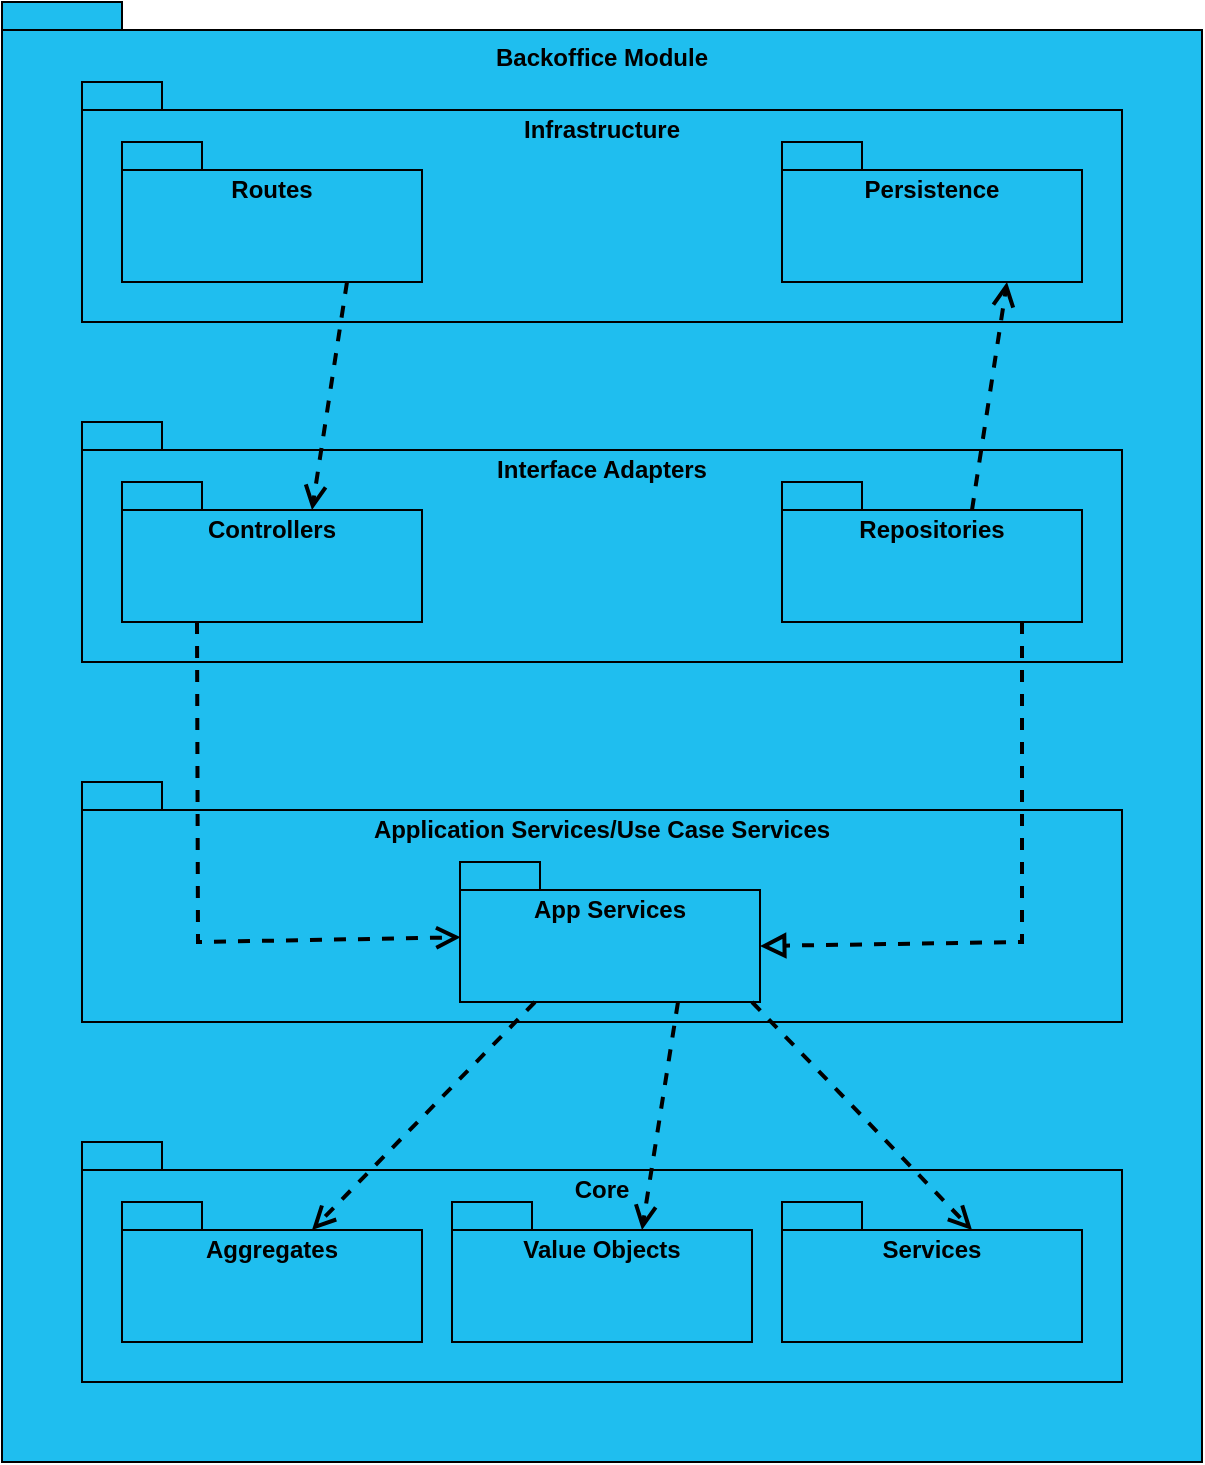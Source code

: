 <mxfile version="24.7.17">
  <diagram name="Página-1" id="QPl9WyZFM_iJYOrDJMh2">
    <mxGraphModel dx="1227" dy="740" grid="1" gridSize="10" guides="1" tooltips="1" connect="1" arrows="1" fold="1" page="1" pageScale="1" pageWidth="827" pageHeight="1169" math="0" shadow="0">
      <root>
        <mxCell id="0" />
        <mxCell id="1" parent="0" />
        <mxCell id="qyjCEof3dOT9JNBMNOEm-1" value="Backoffice Module" style="shape=folder;fontStyle=1;spacingTop=10;tabWidth=40;tabHeight=14;tabPosition=left;html=1;whiteSpace=wrap;fillColor=#1FBEEF;labelPosition=center;verticalLabelPosition=top;align=center;verticalAlign=bottom;spacing=-35;" vertex="1" parent="1">
          <mxGeometry x="110" width="600" height="730" as="geometry" />
        </mxCell>
        <mxCell id="qyjCEof3dOT9JNBMNOEm-2" value="Infrastructure" style="shape=folder;fontStyle=1;spacingTop=10;tabWidth=40;tabHeight=14;tabPosition=left;html=1;whiteSpace=wrap;fillColor=#1FBEEF;labelPosition=center;verticalLabelPosition=top;align=center;verticalAlign=bottom;spacing=-31;" vertex="1" parent="1">
          <mxGeometry x="150" y="40" width="520" height="120" as="geometry" />
        </mxCell>
        <mxCell id="qyjCEof3dOT9JNBMNOEm-3" value="Routes" style="shape=folder;fontStyle=1;spacingTop=10;tabWidth=40;tabHeight=14;tabPosition=left;html=1;whiteSpace=wrap;fillColor=#1FBEEF;labelPosition=center;verticalLabelPosition=top;align=center;verticalAlign=bottom;spacing=-31;" vertex="1" parent="1">
          <mxGeometry x="170" y="70" width="150" height="70" as="geometry" />
        </mxCell>
        <mxCell id="qyjCEof3dOT9JNBMNOEm-4" value="Persistence" style="shape=folder;fontStyle=1;spacingTop=10;tabWidth=40;tabHeight=14;tabPosition=left;html=1;whiteSpace=wrap;fillColor=#1FBEEF;labelPosition=center;verticalLabelPosition=top;align=center;verticalAlign=bottom;spacing=-31;" vertex="1" parent="1">
          <mxGeometry x="500" y="70" width="150" height="70" as="geometry" />
        </mxCell>
        <mxCell id="qyjCEof3dOT9JNBMNOEm-5" value="Interface Adapters" style="shape=folder;fontStyle=1;spacingTop=10;tabWidth=40;tabHeight=14;tabPosition=left;html=1;whiteSpace=wrap;fillColor=#1FBEEF;labelPosition=center;verticalLabelPosition=top;align=center;verticalAlign=bottom;spacing=-31;" vertex="1" parent="1">
          <mxGeometry x="150" y="210" width="520" height="120" as="geometry" />
        </mxCell>
        <mxCell id="qyjCEof3dOT9JNBMNOEm-6" value="Application Services/Use Case Services" style="shape=folder;fontStyle=1;spacingTop=10;tabWidth=40;tabHeight=14;tabPosition=left;html=1;whiteSpace=wrap;fillColor=#1FBEEF;labelPosition=center;verticalLabelPosition=top;align=center;verticalAlign=bottom;spacing=-31;" vertex="1" parent="1">
          <mxGeometry x="150" y="390" width="520" height="120" as="geometry" />
        </mxCell>
        <mxCell id="qyjCEof3dOT9JNBMNOEm-7" value="&lt;span style=&quot;background-color: initial;&quot;&gt;Core&lt;/span&gt;" style="shape=folder;fontStyle=1;spacingTop=10;tabWidth=40;tabHeight=14;tabPosition=left;html=1;whiteSpace=wrap;fillColor=#1FBEEF;labelPosition=center;verticalLabelPosition=top;align=center;verticalAlign=bottom;spacing=-31;" vertex="1" parent="1">
          <mxGeometry x="150" y="570" width="520" height="120" as="geometry" />
        </mxCell>
        <mxCell id="qyjCEof3dOT9JNBMNOEm-8" value="Controllers" style="shape=folder;fontStyle=1;spacingTop=10;tabWidth=40;tabHeight=14;tabPosition=left;html=1;whiteSpace=wrap;fillColor=#1FBEEF;labelPosition=center;verticalLabelPosition=top;align=center;verticalAlign=bottom;spacing=-31;" vertex="1" parent="1">
          <mxGeometry x="170" y="240" width="150" height="70" as="geometry" />
        </mxCell>
        <mxCell id="qyjCEof3dOT9JNBMNOEm-9" value="Repositories" style="shape=folder;fontStyle=1;spacingTop=10;tabWidth=40;tabHeight=14;tabPosition=left;html=1;whiteSpace=wrap;fillColor=#1FBEEF;labelPosition=center;verticalLabelPosition=top;align=center;verticalAlign=bottom;spacing=-31;" vertex="1" parent="1">
          <mxGeometry x="500" y="240" width="150" height="70" as="geometry" />
        </mxCell>
        <mxCell id="qyjCEof3dOT9JNBMNOEm-10" value="App Services" style="shape=folder;fontStyle=1;spacingTop=10;tabWidth=40;tabHeight=14;tabPosition=left;html=1;whiteSpace=wrap;fillColor=#1FBEEF;labelPosition=center;verticalLabelPosition=top;align=center;verticalAlign=bottom;spacing=-31;" vertex="1" parent="1">
          <mxGeometry x="339" y="430" width="150" height="70" as="geometry" />
        </mxCell>
        <mxCell id="qyjCEof3dOT9JNBMNOEm-11" value="Aggregates" style="shape=folder;fontStyle=1;spacingTop=10;tabWidth=40;tabHeight=14;tabPosition=left;html=1;whiteSpace=wrap;fillColor=#1FBEEF;labelPosition=center;verticalLabelPosition=top;align=center;verticalAlign=bottom;spacing=-31;" vertex="1" parent="1">
          <mxGeometry x="170" y="600" width="150" height="70" as="geometry" />
        </mxCell>
        <mxCell id="qyjCEof3dOT9JNBMNOEm-12" value="Services" style="shape=folder;fontStyle=1;spacingTop=10;tabWidth=40;tabHeight=14;tabPosition=left;html=1;whiteSpace=wrap;fillColor=#1FBEEF;labelPosition=center;verticalLabelPosition=top;align=center;verticalAlign=bottom;spacing=-31;" vertex="1" parent="1">
          <mxGeometry x="500" y="600" width="150" height="70" as="geometry" />
        </mxCell>
        <mxCell id="qyjCEof3dOT9JNBMNOEm-13" value="Value Objects" style="shape=folder;fontStyle=1;spacingTop=10;tabWidth=40;tabHeight=14;tabPosition=left;html=1;whiteSpace=wrap;fillColor=#1FBEEF;labelPosition=center;verticalLabelPosition=top;align=center;verticalAlign=bottom;spacing=-31;" vertex="1" parent="1">
          <mxGeometry x="335" y="600" width="150" height="70" as="geometry" />
        </mxCell>
        <mxCell id="qyjCEof3dOT9JNBMNOEm-14" value="" style="html=1;verticalAlign=bottom;endArrow=open;dashed=1;endSize=8;curved=0;rounded=0;exitX=0.75;exitY=1;exitDx=0;exitDy=0;exitPerimeter=0;strokeWidth=2;entryX=0;entryY=0;entryDx=95;entryDy=14;entryPerimeter=0;" edge="1" parent="1" source="qyjCEof3dOT9JNBMNOEm-3" target="qyjCEof3dOT9JNBMNOEm-8">
          <mxGeometry relative="1" as="geometry">
            <mxPoint x="283" y="140" as="sourcePoint" />
            <mxPoint x="205" y="170" as="targetPoint" />
          </mxGeometry>
        </mxCell>
        <mxCell id="qyjCEof3dOT9JNBMNOEm-15" value="" style="html=1;verticalAlign=bottom;endArrow=open;dashed=1;endSize=8;curved=0;rounded=0;exitX=0.25;exitY=1;exitDx=0;exitDy=0;exitPerimeter=0;strokeWidth=2;entryX=0.002;entryY=0.538;entryDx=0;entryDy=0;entryPerimeter=0;" edge="1" parent="1" source="qyjCEof3dOT9JNBMNOEm-8" target="qyjCEof3dOT9JNBMNOEm-10">
          <mxGeometry relative="1" as="geometry">
            <mxPoint x="348" y="280" as="sourcePoint" />
            <mxPoint x="330" y="394" as="targetPoint" />
            <Array as="points">
              <mxPoint x="208" y="470" />
            </Array>
          </mxGeometry>
        </mxCell>
        <mxCell id="qyjCEof3dOT9JNBMNOEm-16" value="" style="html=1;verticalAlign=bottom;endArrow=block;dashed=1;endSize=8;curved=0;rounded=0;exitX=0.25;exitY=1;exitDx=0;exitDy=0;exitPerimeter=0;strokeWidth=2;entryX=0;entryY=0;entryDx=150;entryDy=42;entryPerimeter=0;endFill=0;" edge="1" parent="1" target="qyjCEof3dOT9JNBMNOEm-10">
          <mxGeometry relative="1" as="geometry">
            <mxPoint x="620" y="310" as="sourcePoint" />
            <mxPoint x="751" y="468" as="targetPoint" />
            <Array as="points">
              <mxPoint x="620" y="470" />
            </Array>
          </mxGeometry>
        </mxCell>
        <mxCell id="qyjCEof3dOT9JNBMNOEm-17" value="" style="html=1;verticalAlign=bottom;endArrow=open;dashed=1;endSize=8;curved=0;rounded=0;exitX=0;exitY=0;exitDx=95;exitDy=14;exitPerimeter=0;strokeWidth=2;entryX=0.75;entryY=1;entryDx=0;entryDy=0;entryPerimeter=0;" edge="1" parent="1" source="qyjCEof3dOT9JNBMNOEm-9" target="qyjCEof3dOT9JNBMNOEm-4">
          <mxGeometry relative="1" as="geometry">
            <mxPoint x="293" y="150" as="sourcePoint" />
            <mxPoint x="275" y="264" as="targetPoint" />
          </mxGeometry>
        </mxCell>
        <mxCell id="qyjCEof3dOT9JNBMNOEm-18" value="" style="html=1;verticalAlign=bottom;endArrow=open;dashed=1;endSize=8;curved=0;rounded=0;exitX=0.25;exitY=1;exitDx=0;exitDy=0;exitPerimeter=0;strokeWidth=2;entryX=0;entryY=0;entryDx=95;entryDy=14;entryPerimeter=0;" edge="1" parent="1" source="qyjCEof3dOT9JNBMNOEm-10" target="qyjCEof3dOT9JNBMNOEm-11">
          <mxGeometry relative="1" as="geometry">
            <mxPoint x="353" y="480" as="sourcePoint" />
            <mxPoint x="335" y="594" as="targetPoint" />
          </mxGeometry>
        </mxCell>
        <mxCell id="qyjCEof3dOT9JNBMNOEm-21" value="" style="html=1;verticalAlign=bottom;endArrow=open;dashed=1;endSize=8;curved=0;rounded=0;exitX=0.75;exitY=1;exitDx=0;exitDy=0;exitPerimeter=0;strokeWidth=2;entryX=0;entryY=0;entryDx=95;entryDy=14;entryPerimeter=0;" edge="1" parent="1" target="qyjCEof3dOT9JNBMNOEm-13">
          <mxGeometry relative="1" as="geometry">
            <mxPoint x="448" y="500" as="sourcePoint" />
            <mxPoint x="430" y="614" as="targetPoint" />
          </mxGeometry>
        </mxCell>
        <mxCell id="qyjCEof3dOT9JNBMNOEm-22" value="" style="html=1;verticalAlign=bottom;endArrow=open;dashed=1;endSize=8;curved=0;rounded=0;exitX=0.75;exitY=1;exitDx=0;exitDy=0;exitPerimeter=0;strokeWidth=2;entryX=0;entryY=0;entryDx=95;entryDy=14;entryPerimeter=0;" edge="1" parent="1" target="qyjCEof3dOT9JNBMNOEm-12">
          <mxGeometry relative="1" as="geometry">
            <mxPoint x="485" y="500" as="sourcePoint" />
            <mxPoint x="467" y="614" as="targetPoint" />
          </mxGeometry>
        </mxCell>
      </root>
    </mxGraphModel>
  </diagram>
</mxfile>
